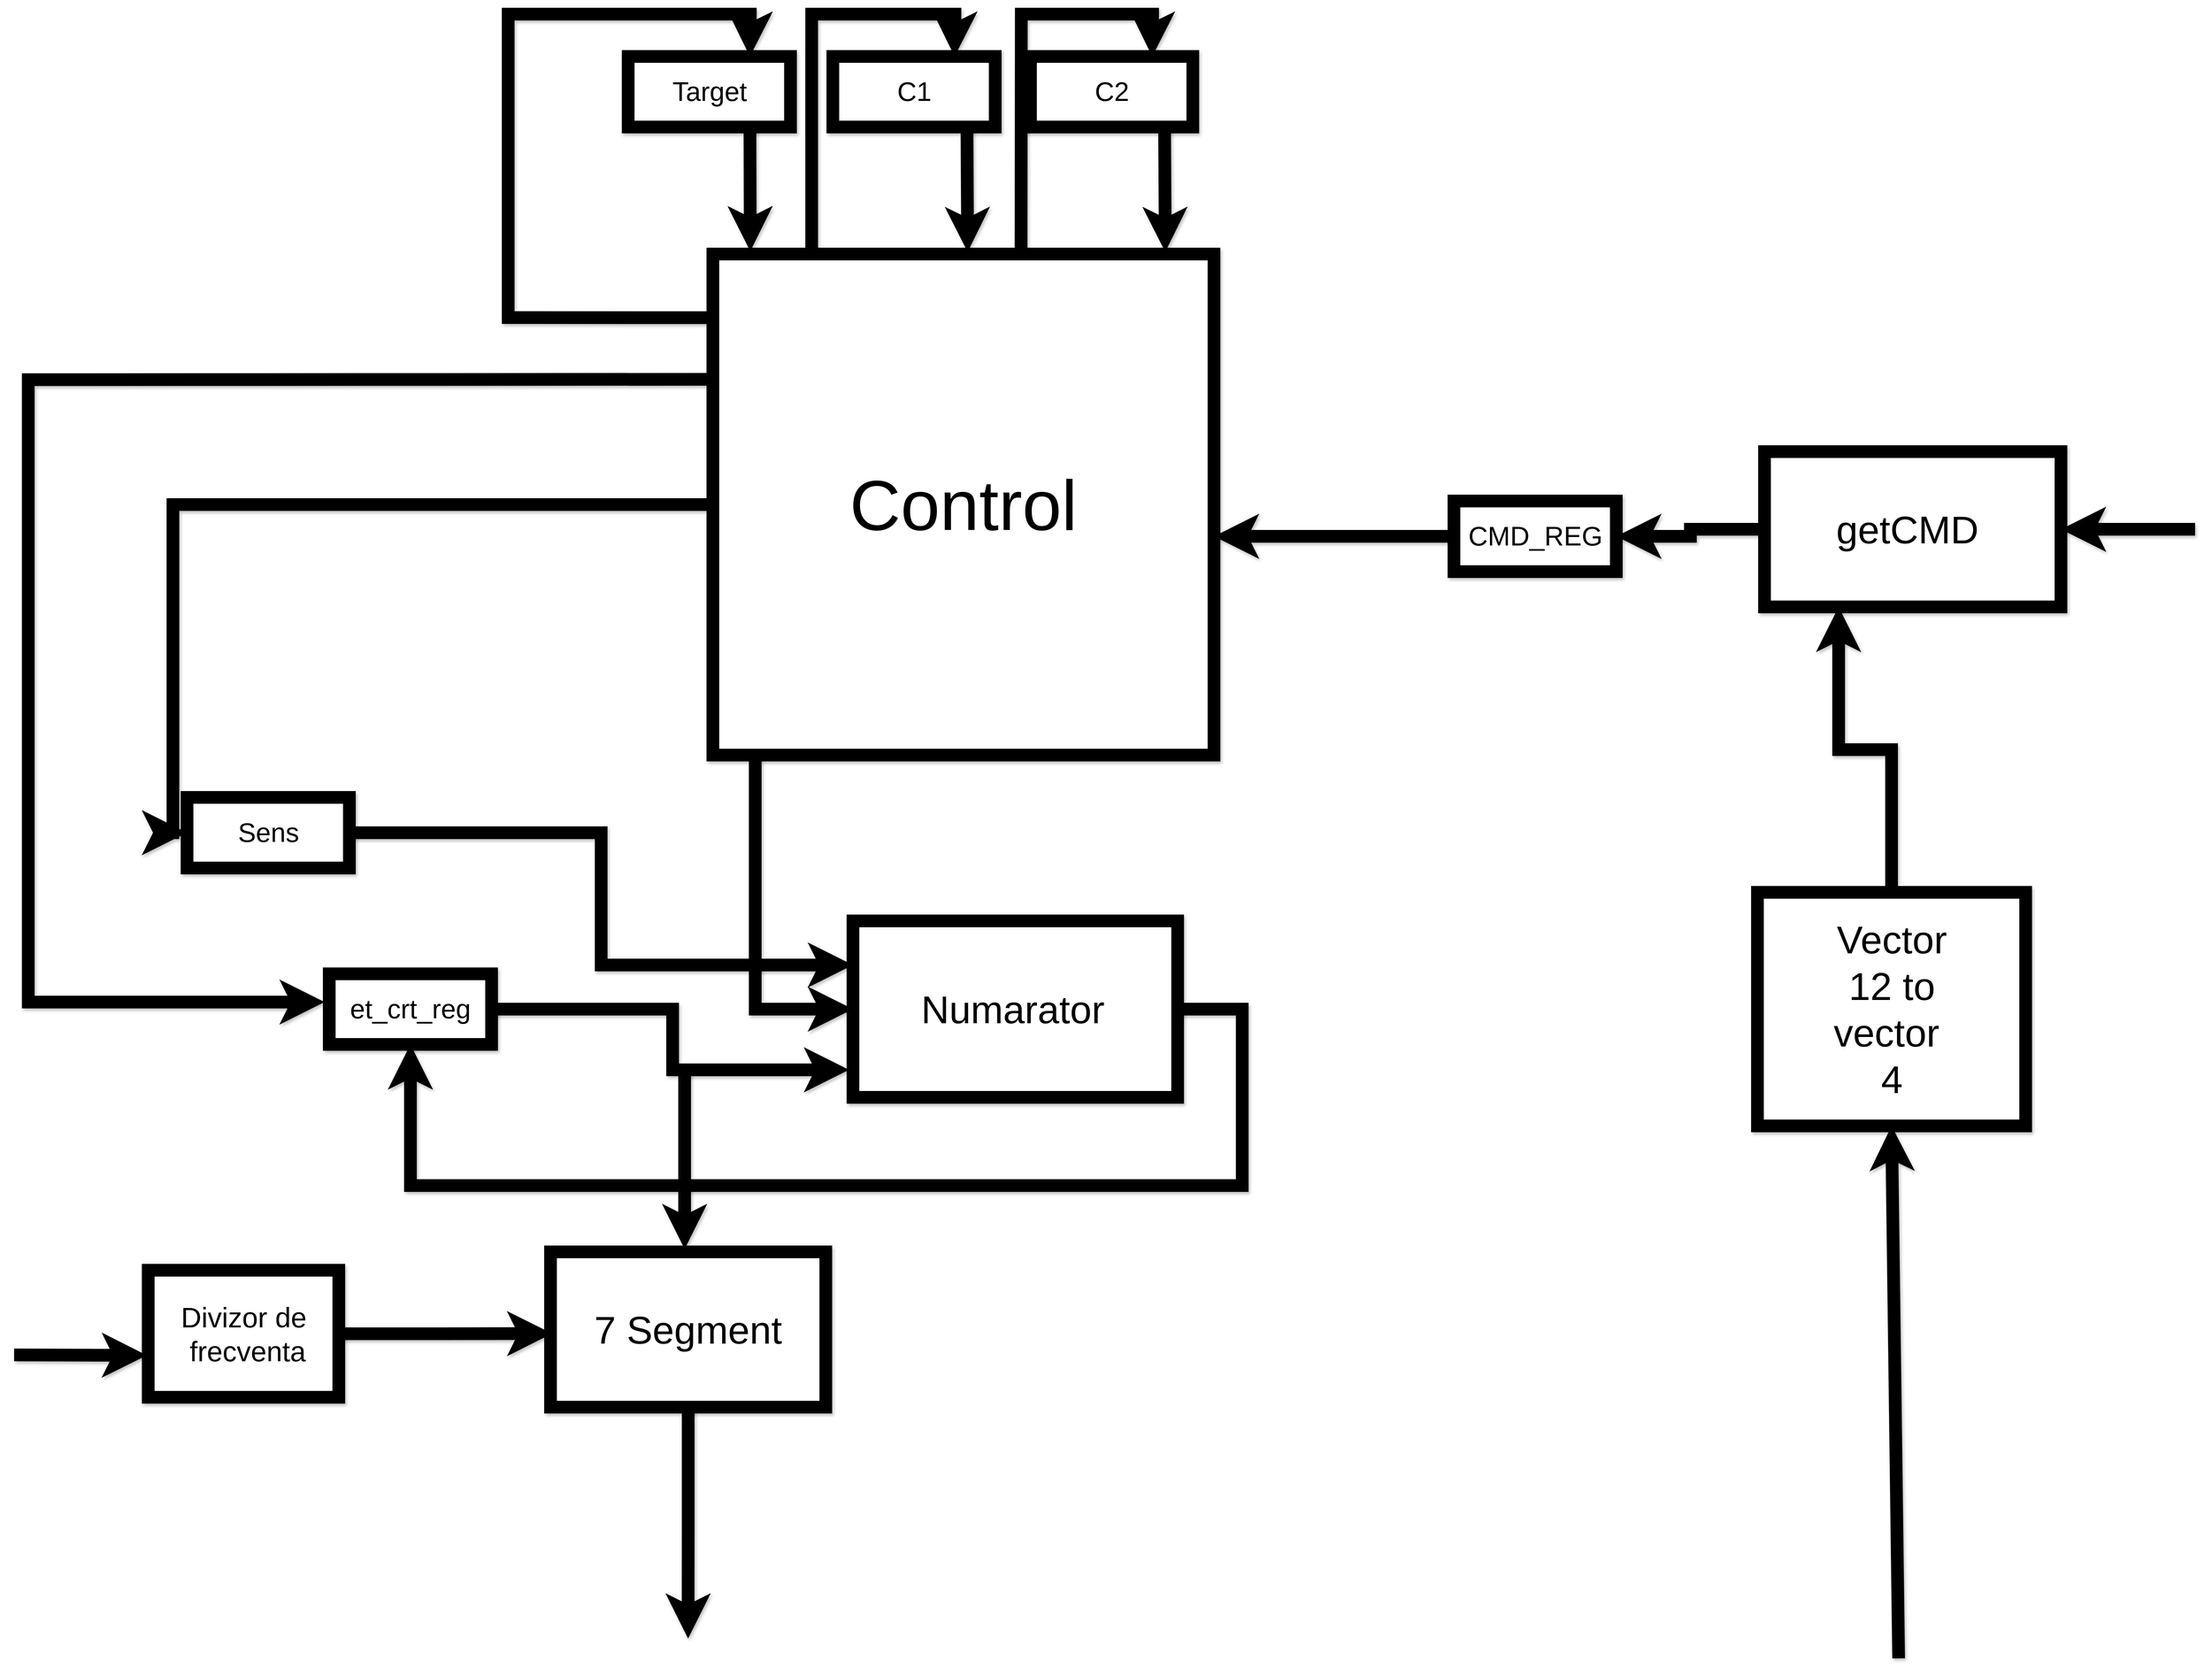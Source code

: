 <mxfile version="24.4.13" type="device">
  <diagram id="C5RBs43oDa-KdzZeNtuy" name="Page-1">
    <mxGraphModel dx="7468" dy="4412" grid="0" gridSize="10" guides="1" tooltips="1" connect="1" arrows="1" fold="1" page="1" pageScale="1" pageWidth="1169" pageHeight="827" math="0" shadow="0">
      <root>
        <mxCell id="WIyWlLk6GJQsqaUBKTNV-0" />
        <mxCell id="WIyWlLk6GJQsqaUBKTNV-1" parent="WIyWlLk6GJQsqaUBKTNV-0" />
        <mxCell id="SpHjdayAf2WarbfRWbuG-41" style="edgeStyle=orthogonalEdgeStyle;rounded=0;orthogonalLoop=1;jettySize=auto;html=1;entryX=0;entryY=0.5;entryDx=0;entryDy=0;strokeWidth=18;shadow=1;" edge="1" parent="WIyWlLk6GJQsqaUBKTNV-1" source="SpHjdayAf2WarbfRWbuG-0" target="SpHjdayAf2WarbfRWbuG-38">
          <mxGeometry relative="1" as="geometry">
            <Array as="points">
              <mxPoint x="-460" y="1160" />
            </Array>
          </mxGeometry>
        </mxCell>
        <mxCell id="SpHjdayAf2WarbfRWbuG-55" style="edgeStyle=orthogonalEdgeStyle;rounded=0;orthogonalLoop=1;jettySize=auto;html=1;exitX=0;exitY=0.5;exitDx=0;exitDy=0;entryX=0;entryY=0.5;entryDx=0;entryDy=0;strokeWidth=18;shadow=1;" edge="1" parent="WIyWlLk6GJQsqaUBKTNV-1" source="SpHjdayAf2WarbfRWbuG-0" target="SpHjdayAf2WarbfRWbuG-23">
          <mxGeometry relative="1" as="geometry">
            <mxPoint x="-1340" y="690" as="targetPoint" />
          </mxGeometry>
        </mxCell>
        <mxCell id="SpHjdayAf2WarbfRWbuG-0" value="" style="whiteSpace=wrap;html=1;aspect=fixed;strokeWidth=18;shadow=1;" vertex="1" parent="WIyWlLk6GJQsqaUBKTNV-1">
          <mxGeometry x="-520" y="90" width="710" height="710" as="geometry" />
        </mxCell>
        <mxCell id="SpHjdayAf2WarbfRWbuG-4" value="&lt;font style=&quot;font-size: 100px;&quot;&gt;Control&lt;/font&gt;" style="text;html=1;align=center;verticalAlign=middle;whiteSpace=wrap;rounded=0;strokeWidth=18;shadow=1;" vertex="1" parent="WIyWlLk6GJQsqaUBKTNV-1">
          <mxGeometry x="-440" y="315" width="550" height="260" as="geometry" />
        </mxCell>
        <mxCell id="SpHjdayAf2WarbfRWbuG-5" value="" style="rounded=0;whiteSpace=wrap;html=1;strokeWidth=18;shadow=1;" vertex="1" parent="WIyWlLk6GJQsqaUBKTNV-1">
          <mxGeometry x="-640" y="-190" width="230" height="100" as="geometry" />
        </mxCell>
        <mxCell id="SpHjdayAf2WarbfRWbuG-8" value="&lt;font style=&quot;font-size: 38px;&quot;&gt;Target&lt;/font&gt;" style="text;html=1;align=center;verticalAlign=middle;whiteSpace=wrap;rounded=0;strokeWidth=18;shadow=1;" vertex="1" parent="WIyWlLk6GJQsqaUBKTNV-1">
          <mxGeometry x="-611.5" y="-176.25" width="173" height="72.5" as="geometry" />
        </mxCell>
        <mxCell id="SpHjdayAf2WarbfRWbuG-10" value="" style="rounded=0;whiteSpace=wrap;html=1;strokeWidth=18;shadow=1;" vertex="1" parent="WIyWlLk6GJQsqaUBKTNV-1">
          <mxGeometry x="-350" y="-190" width="230" height="100" as="geometry" />
        </mxCell>
        <mxCell id="SpHjdayAf2WarbfRWbuG-11" value="&lt;font style=&quot;font-size: 38px;&quot;&gt;C1&lt;/font&gt;" style="text;html=1;align=center;verticalAlign=middle;whiteSpace=wrap;rounded=0;strokeWidth=18;shadow=1;" vertex="1" parent="WIyWlLk6GJQsqaUBKTNV-1">
          <mxGeometry x="-321.5" y="-176.25" width="173" height="72.5" as="geometry" />
        </mxCell>
        <mxCell id="SpHjdayAf2WarbfRWbuG-12" value="" style="rounded=0;whiteSpace=wrap;html=1;strokeWidth=18;shadow=1;" vertex="1" parent="WIyWlLk6GJQsqaUBKTNV-1">
          <mxGeometry x="-70" y="-190" width="230" height="100" as="geometry" />
        </mxCell>
        <mxCell id="SpHjdayAf2WarbfRWbuG-13" value="&lt;font style=&quot;font-size: 38px;&quot;&gt;C2&lt;/font&gt;" style="text;html=1;align=center;verticalAlign=middle;whiteSpace=wrap;rounded=0;strokeWidth=18;shadow=1;" vertex="1" parent="WIyWlLk6GJQsqaUBKTNV-1">
          <mxGeometry x="-41.5" y="-176.25" width="173" height="72.5" as="geometry" />
        </mxCell>
        <mxCell id="SpHjdayAf2WarbfRWbuG-14" value="" style="endArrow=classic;html=1;rounded=0;exitX=0.75;exitY=1;exitDx=0;exitDy=0;strokeWidth=18;shadow=1;" edge="1" parent="WIyWlLk6GJQsqaUBKTNV-1" source="SpHjdayAf2WarbfRWbuG-5">
          <mxGeometry width="50" height="50" relative="1" as="geometry">
            <mxPoint x="-280" y="100" as="sourcePoint" />
            <mxPoint x="-467" y="86" as="targetPoint" />
          </mxGeometry>
        </mxCell>
        <mxCell id="SpHjdayAf2WarbfRWbuG-15" value="" style="endArrow=classic;html=1;rounded=0;exitX=0.75;exitY=1;exitDx=0;exitDy=0;entryX=0.106;entryY=-0.005;entryDx=0;entryDy=0;entryPerimeter=0;strokeWidth=18;shadow=1;" edge="1" parent="WIyWlLk6GJQsqaUBKTNV-1">
          <mxGeometry width="50" height="50" relative="1" as="geometry">
            <mxPoint x="-160" y="-90" as="sourcePoint" />
            <mxPoint x="-159" y="87" as="targetPoint" />
          </mxGeometry>
        </mxCell>
        <mxCell id="SpHjdayAf2WarbfRWbuG-16" value="" style="endArrow=classic;html=1;rounded=0;exitX=0.75;exitY=1;exitDx=0;exitDy=0;entryX=0.106;entryY=-0.005;entryDx=0;entryDy=0;entryPerimeter=0;strokeWidth=18;shadow=1;" edge="1" parent="WIyWlLk6GJQsqaUBKTNV-1">
          <mxGeometry width="50" height="50" relative="1" as="geometry">
            <mxPoint x="120" y="-90" as="sourcePoint" />
            <mxPoint x="121" y="87" as="targetPoint" />
          </mxGeometry>
        </mxCell>
        <mxCell id="SpHjdayAf2WarbfRWbuG-19" value="" style="rounded=0;whiteSpace=wrap;html=1;strokeWidth=18;shadow=1;" vertex="1" parent="WIyWlLk6GJQsqaUBKTNV-1">
          <mxGeometry x="-1320" y="1530" width="270" height="180" as="geometry" />
        </mxCell>
        <mxCell id="SpHjdayAf2WarbfRWbuG-20" value="&lt;span style=&quot;font-size: 40px;&quot;&gt;Divizor de&amp;nbsp;&lt;/span&gt;&lt;div&gt;&lt;span style=&quot;font-size: 40px;&quot;&gt;frecventa&lt;/span&gt;&lt;/div&gt;" style="text;html=1;align=center;verticalAlign=middle;whiteSpace=wrap;rounded=0;strokeWidth=18;shadow=1;" vertex="1" parent="WIyWlLk6GJQsqaUBKTNV-1">
          <mxGeometry x="-1308.18" y="1525" width="258.18" height="190" as="geometry" />
        </mxCell>
        <mxCell id="SpHjdayAf2WarbfRWbuG-23" value="" style="rounded=0;whiteSpace=wrap;html=1;strokeWidth=18;shadow=1;" vertex="1" parent="WIyWlLk6GJQsqaUBKTNV-1">
          <mxGeometry x="-1265" y="860" width="230" height="100" as="geometry" />
        </mxCell>
        <mxCell id="SpHjdayAf2WarbfRWbuG-24" value="&lt;font style=&quot;font-size: 38px;&quot;&gt;Sens&lt;/font&gt;" style="text;html=1;align=center;verticalAlign=middle;whiteSpace=wrap;rounded=0;strokeWidth=18;shadow=1;" vertex="1" parent="WIyWlLk6GJQsqaUBKTNV-1">
          <mxGeometry x="-1236.5" y="873.75" width="173" height="72.5" as="geometry" />
        </mxCell>
        <mxCell id="SpHjdayAf2WarbfRWbuG-25" value="" style="rounded=0;whiteSpace=wrap;html=1;strokeWidth=18;shadow=1;" vertex="1" parent="WIyWlLk6GJQsqaUBKTNV-1">
          <mxGeometry x="-1063.5" y="1110" width="230" height="100" as="geometry" />
        </mxCell>
        <mxCell id="SpHjdayAf2WarbfRWbuG-26" value="&lt;span style=&quot;font-size: 38px;&quot;&gt;et_crt_reg&lt;/span&gt;&lt;span style=&quot;color: rgba(0, 0, 0, 0); font-family: monospace; font-size: 0px; text-align: start; text-wrap: nowrap;&quot;&gt;%3CmxGraphModel%3E%3Croot%3E%3CmxCell%20id%3D%220%22%2F%3E%3CmxCell%20id%3D%221%22%20parent%3D%220%22%2F%3E%3CmxCell%20id%3D%222%22%20value%3D%22%22%20style%3D%22rounded%3D0%3BwhiteSpace%3Dwrap%3Bhtml%3D1%3B%22%20vertex%3D%221%22%20parent%3D%221%22%3E%3CmxGeometry%20x%3D%22-1025%22%20y%3D%221110%22%20width%3D%22230%22%20height%3D%22100%22%20as%3D%22geometry%22%2F%3E%3C%2FmxCell%3E%3CmxCell%20id%3D%223%22%20value%3D%22%26lt%3Bfont%20style%3D%26quot%3Bfont-size%3A%2038px%3B%26quot%3B%26gt%3BSens%26lt%3B%2Ffont%26gt%3B%22%20style%3D%22text%3Bhtml%3D1%3Balign%3Dcenter%3BverticalAlign%3Dmiddle%3BwhiteSpace%3Dwrap%3Brounded%3D0%3B%22%20vertex%3D%221%22%20parent%3D%221%22%3E%3CmxGeometry%20x%3D%22-996.5%22%20y%3D%221123.75%22%20width%3D%22173%22%20height%3D%2272.5%22%20as%3D%22geometry%22%2F%3E%3C%2FmxCell%3E%3C%2Froot%3E%3C%2FmxGraphModel%3E&lt;/span&gt;" style="text;html=1;align=center;verticalAlign=middle;whiteSpace=wrap;rounded=0;strokeWidth=18;shadow=1;" vertex="1" parent="WIyWlLk6GJQsqaUBKTNV-1">
          <mxGeometry x="-1035" y="1123.75" width="173" height="72.5" as="geometry" />
        </mxCell>
        <mxCell id="SpHjdayAf2WarbfRWbuG-47" style="edgeStyle=orthogonalEdgeStyle;rounded=0;orthogonalLoop=1;jettySize=auto;html=1;exitX=0;exitY=0.5;exitDx=0;exitDy=0;strokeWidth=18;shadow=1;" edge="1" parent="WIyWlLk6GJQsqaUBKTNV-1" source="SpHjdayAf2WarbfRWbuG-27">
          <mxGeometry relative="1" as="geometry">
            <mxPoint x="190.0" y="490" as="targetPoint" />
          </mxGeometry>
        </mxCell>
        <mxCell id="SpHjdayAf2WarbfRWbuG-27" value="" style="rounded=0;whiteSpace=wrap;html=1;strokeWidth=18;shadow=1;" vertex="1" parent="WIyWlLk6GJQsqaUBKTNV-1">
          <mxGeometry x="530" y="440" width="230" height="100" as="geometry" />
        </mxCell>
        <mxCell id="SpHjdayAf2WarbfRWbuG-28" value="&lt;span style=&quot;font-size: 38px;&quot;&gt;CMD_REG&lt;/span&gt;" style="text;html=1;align=center;verticalAlign=middle;whiteSpace=wrap;rounded=0;strokeWidth=18;shadow=1;" vertex="1" parent="WIyWlLk6GJQsqaUBKTNV-1">
          <mxGeometry x="558.5" y="453.75" width="173" height="72.5" as="geometry" />
        </mxCell>
        <mxCell id="SpHjdayAf2WarbfRWbuG-53" style="edgeStyle=orthogonalEdgeStyle;rounded=0;orthogonalLoop=1;jettySize=auto;html=1;exitX=0.5;exitY=1;exitDx=0;exitDy=0;strokeWidth=18;shadow=1;" edge="1" parent="WIyWlLk6GJQsqaUBKTNV-1" source="SpHjdayAf2WarbfRWbuG-29">
          <mxGeometry relative="1" as="geometry">
            <mxPoint x="-555.118" y="2051.882" as="targetPoint" />
          </mxGeometry>
        </mxCell>
        <mxCell id="SpHjdayAf2WarbfRWbuG-29" value="" style="rounded=0;whiteSpace=wrap;html=1;strokeWidth=18;shadow=1;" vertex="1" parent="WIyWlLk6GJQsqaUBKTNV-1">
          <mxGeometry x="-750" y="1504" width="390" height="220" as="geometry" />
        </mxCell>
        <mxCell id="SpHjdayAf2WarbfRWbuG-30" value="&lt;span style=&quot;font-size: 55px;&quot;&gt;7 Segment&lt;/span&gt;" style="text;html=1;align=center;verticalAlign=middle;whiteSpace=wrap;rounded=0;strokeWidth=18;shadow=1;" vertex="1" parent="WIyWlLk6GJQsqaUBKTNV-1">
          <mxGeometry x="-710" y="1522.75" width="310" height="182.5" as="geometry" />
        </mxCell>
        <mxCell id="SpHjdayAf2WarbfRWbuG-45" style="edgeStyle=orthogonalEdgeStyle;rounded=0;orthogonalLoop=1;jettySize=auto;html=1;exitX=0.5;exitY=0;exitDx=0;exitDy=0;entryX=0.25;entryY=1;entryDx=0;entryDy=0;strokeWidth=18;shadow=1;" edge="1" parent="WIyWlLk6GJQsqaUBKTNV-1" source="SpHjdayAf2WarbfRWbuG-31" target="SpHjdayAf2WarbfRWbuG-35">
          <mxGeometry relative="1" as="geometry" />
        </mxCell>
        <mxCell id="SpHjdayAf2WarbfRWbuG-31" value="" style="rounded=0;whiteSpace=wrap;html=1;strokeWidth=18;shadow=1;" vertex="1" parent="WIyWlLk6GJQsqaUBKTNV-1">
          <mxGeometry x="960" y="994.51" width="380" height="330.97" as="geometry" />
        </mxCell>
        <mxCell id="SpHjdayAf2WarbfRWbuG-32" value="&lt;font style=&quot;font-size: 55px;&quot;&gt;Vector 12 to vector&amp;nbsp;&lt;/font&gt;&lt;div style=&quot;font-size: 55px;&quot;&gt;&lt;font style=&quot;font-size: 55px;&quot;&gt;4&lt;/font&gt;&lt;/div&gt;" style="text;html=1;align=center;verticalAlign=middle;whiteSpace=wrap;rounded=0;strokeWidth=18;shadow=1;" vertex="1" parent="WIyWlLk6GJQsqaUBKTNV-1">
          <mxGeometry x="1037.5" y="1070" width="225" height="180" as="geometry" />
        </mxCell>
        <mxCell id="SpHjdayAf2WarbfRWbuG-46" style="edgeStyle=orthogonalEdgeStyle;rounded=0;orthogonalLoop=1;jettySize=auto;html=1;exitX=0;exitY=0.5;exitDx=0;exitDy=0;entryX=1;entryY=0.5;entryDx=0;entryDy=0;strokeWidth=18;shadow=1;" edge="1" parent="WIyWlLk6GJQsqaUBKTNV-1" source="SpHjdayAf2WarbfRWbuG-35" target="SpHjdayAf2WarbfRWbuG-27">
          <mxGeometry relative="1" as="geometry" />
        </mxCell>
        <mxCell id="SpHjdayAf2WarbfRWbuG-35" value="" style="rounded=0;whiteSpace=wrap;html=1;strokeWidth=18;shadow=1;" vertex="1" parent="WIyWlLk6GJQsqaUBKTNV-1">
          <mxGeometry x="970" y="370" width="420" height="220" as="geometry" />
        </mxCell>
        <mxCell id="SpHjdayAf2WarbfRWbuG-37" style="edgeStyle=orthogonalEdgeStyle;rounded=0;orthogonalLoop=1;jettySize=auto;html=1;exitX=1;exitY=0.5;exitDx=0;exitDy=0;entryX=0;entryY=0.25;entryDx=0;entryDy=0;strokeWidth=18;shadow=1;" edge="1" parent="WIyWlLk6GJQsqaUBKTNV-1" source="SpHjdayAf2WarbfRWbuG-23" target="SpHjdayAf2WarbfRWbuG-38">
          <mxGeometry relative="1" as="geometry">
            <mxPoint x="-570" y="1020" as="targetPoint" />
          </mxGeometry>
        </mxCell>
        <mxCell id="SpHjdayAf2WarbfRWbuG-49" style="edgeStyle=orthogonalEdgeStyle;rounded=0;orthogonalLoop=1;jettySize=auto;html=1;exitX=1;exitY=0.5;exitDx=0;exitDy=0;entryX=0.5;entryY=1;entryDx=0;entryDy=0;strokeWidth=18;shadow=1;" edge="1" parent="WIyWlLk6GJQsqaUBKTNV-1" source="SpHjdayAf2WarbfRWbuG-38" target="SpHjdayAf2WarbfRWbuG-25">
          <mxGeometry relative="1" as="geometry">
            <Array as="points">
              <mxPoint x="230" y="1160" />
              <mxPoint x="230" y="1410" />
              <mxPoint x="-948" y="1410" />
            </Array>
          </mxGeometry>
        </mxCell>
        <mxCell id="SpHjdayAf2WarbfRWbuG-38" value="" style="rounded=0;whiteSpace=wrap;html=1;strokeWidth=18;shadow=1;" vertex="1" parent="WIyWlLk6GJQsqaUBKTNV-1">
          <mxGeometry x="-321.5" y="1035" width="460" height="250" as="geometry" />
        </mxCell>
        <mxCell id="SpHjdayAf2WarbfRWbuG-39" value="&lt;font style=&quot;font-size: 55px;&quot;&gt;Numarator&lt;/font&gt;" style="text;html=1;align=center;verticalAlign=middle;whiteSpace=wrap;rounded=0;strokeWidth=18;shadow=1;" vertex="1" parent="WIyWlLk6GJQsqaUBKTNV-1">
          <mxGeometry x="-310" y="1060" width="430" height="200" as="geometry" />
        </mxCell>
        <mxCell id="SpHjdayAf2WarbfRWbuG-40" style="edgeStyle=orthogonalEdgeStyle;rounded=0;orthogonalLoop=1;jettySize=auto;html=1;exitX=1;exitY=0.5;exitDx=0;exitDy=0;entryX=-0.012;entryY=0.844;entryDx=0;entryDy=0;entryPerimeter=0;strokeWidth=18;shadow=1;" edge="1" parent="WIyWlLk6GJQsqaUBKTNV-1" source="SpHjdayAf2WarbfRWbuG-25" target="SpHjdayAf2WarbfRWbuG-38">
          <mxGeometry relative="1" as="geometry">
            <Array as="points">
              <mxPoint x="-577" y="1160" />
              <mxPoint x="-577" y="1246" />
            </Array>
          </mxGeometry>
        </mxCell>
        <mxCell id="SpHjdayAf2WarbfRWbuG-43" value="&lt;font style=&quot;font-size: 55px;&quot;&gt;getCMD&lt;/font&gt;" style="text;html=1;align=center;verticalAlign=middle;whiteSpace=wrap;rounded=0;strokeWidth=18;shadow=1;" vertex="1" parent="WIyWlLk6GJQsqaUBKTNV-1">
          <mxGeometry x="1005" y="396.25" width="335" height="167.5" as="geometry" />
        </mxCell>
        <mxCell id="SpHjdayAf2WarbfRWbuG-52" value="" style="endArrow=classic;html=1;rounded=0;strokeWidth=18;shadow=1;" edge="1" parent="WIyWlLk6GJQsqaUBKTNV-1">
          <mxGeometry width="50" height="50" relative="1" as="geometry">
            <mxPoint x="-560" y="1250" as="sourcePoint" />
            <mxPoint x="-560" y="1500" as="targetPoint" />
          </mxGeometry>
        </mxCell>
        <mxCell id="SpHjdayAf2WarbfRWbuG-54" value="" style="endArrow=classic;html=1;rounded=0;entryX=0.5;entryY=1;entryDx=0;entryDy=0;strokeWidth=18;shadow=1;" edge="1" parent="WIyWlLk6GJQsqaUBKTNV-1" target="SpHjdayAf2WarbfRWbuG-31">
          <mxGeometry width="50" height="50" relative="1" as="geometry">
            <mxPoint x="1160" y="2080" as="sourcePoint" />
            <mxPoint x="1180" y="1680" as="targetPoint" />
          </mxGeometry>
        </mxCell>
        <mxCell id="SpHjdayAf2WarbfRWbuG-58" style="edgeStyle=orthogonalEdgeStyle;rounded=0;orthogonalLoop=1;jettySize=auto;html=1;exitX=1;exitY=0.5;exitDx=0;exitDy=0;entryX=0.006;entryY=0.526;entryDx=0;entryDy=0;entryPerimeter=0;strokeWidth=18;shadow=1;" edge="1" parent="WIyWlLk6GJQsqaUBKTNV-1" source="SpHjdayAf2WarbfRWbuG-20" target="SpHjdayAf2WarbfRWbuG-29">
          <mxGeometry relative="1" as="geometry" />
        </mxCell>
        <mxCell id="SpHjdayAf2WarbfRWbuG-59" value="" style="endArrow=classic;html=1;rounded=0;entryX=-0.007;entryY=0.67;entryDx=0;entryDy=0;entryPerimeter=0;strokeWidth=18;shadow=1;" edge="1" parent="WIyWlLk6GJQsqaUBKTNV-1" target="SpHjdayAf2WarbfRWbuG-19">
          <mxGeometry width="50" height="50" relative="1" as="geometry">
            <mxPoint x="-1510" y="1650" as="sourcePoint" />
            <mxPoint x="-1460" y="1600" as="targetPoint" />
          </mxGeometry>
        </mxCell>
        <mxCell id="SpHjdayAf2WarbfRWbuG-60" value="" style="endArrow=classic;html=1;rounded=0;strokeWidth=18;shadow=1;" edge="1" parent="WIyWlLk6GJQsqaUBKTNV-1" target="SpHjdayAf2WarbfRWbuG-35">
          <mxGeometry width="50" height="50" relative="1" as="geometry">
            <mxPoint x="1580" y="480" as="sourcePoint" />
            <mxPoint x="1520" y="490" as="targetPoint" />
          </mxGeometry>
        </mxCell>
        <mxCell id="SpHjdayAf2WarbfRWbuG-61" value="" style="endArrow=classic;html=1;rounded=0;exitX=0;exitY=0.127;exitDx=0;exitDy=0;exitPerimeter=0;entryX=0.75;entryY=0;entryDx=0;entryDy=0;strokeWidth=18;shadow=1;" edge="1" parent="WIyWlLk6GJQsqaUBKTNV-1" source="SpHjdayAf2WarbfRWbuG-0" target="SpHjdayAf2WarbfRWbuG-5">
          <mxGeometry width="50" height="50" relative="1" as="geometry">
            <mxPoint x="-380" y="120" as="sourcePoint" />
            <mxPoint x="-460" y="-250" as="targetPoint" />
            <Array as="points">
              <mxPoint x="-810" y="180" />
              <mxPoint x="-810" y="-250" />
              <mxPoint x="-467" y="-250" />
            </Array>
          </mxGeometry>
        </mxCell>
        <mxCell id="SpHjdayAf2WarbfRWbuG-62" value="" style="endArrow=classic;html=1;rounded=0;entryX=0.75;entryY=0;entryDx=0;entryDy=0;strokeWidth=18;shadow=1;" edge="1" parent="WIyWlLk6GJQsqaUBKTNV-1" target="SpHjdayAf2WarbfRWbuG-10">
          <mxGeometry width="50" height="50" relative="1" as="geometry">
            <mxPoint x="-380" y="90" as="sourcePoint" />
            <mxPoint x="-200" y="-250" as="targetPoint" />
            <Array as="points">
              <mxPoint x="-380" y="-250" />
              <mxPoint x="-177" y="-250" />
            </Array>
          </mxGeometry>
        </mxCell>
        <mxCell id="SpHjdayAf2WarbfRWbuG-63" value="" style="endArrow=classic;html=1;rounded=0;exitX=0.615;exitY=0.003;exitDx=0;exitDy=0;exitPerimeter=0;entryX=0.75;entryY=0;entryDx=0;entryDy=0;strokeWidth=18;shadow=1;" edge="1" parent="WIyWlLk6GJQsqaUBKTNV-1" source="SpHjdayAf2WarbfRWbuG-0" target="SpHjdayAf2WarbfRWbuG-12">
          <mxGeometry width="50" height="50" relative="1" as="geometry">
            <mxPoint x="-60" y="-80" as="sourcePoint" />
            <mxPoint x="-10" y="-130" as="targetPoint" />
            <Array as="points">
              <mxPoint x="-83" y="-250" />
              <mxPoint x="103" y="-250" />
            </Array>
          </mxGeometry>
        </mxCell>
        <mxCell id="SpHjdayAf2WarbfRWbuG-64" value="" style="endArrow=classic;html=1;rounded=0;exitX=0;exitY=0.25;exitDx=0;exitDy=0;strokeWidth=18;shadow=1;" edge="1" parent="WIyWlLk6GJQsqaUBKTNV-1" source="SpHjdayAf2WarbfRWbuG-0">
          <mxGeometry width="50" height="50" relative="1" as="geometry">
            <mxPoint x="-1120" y="1200" as="sourcePoint" />
            <mxPoint x="-1070" y="1150" as="targetPoint" />
            <Array as="points">
              <mxPoint x="-1490" y="268" />
              <mxPoint x="-1490" y="1150" />
            </Array>
          </mxGeometry>
        </mxCell>
      </root>
    </mxGraphModel>
  </diagram>
</mxfile>

